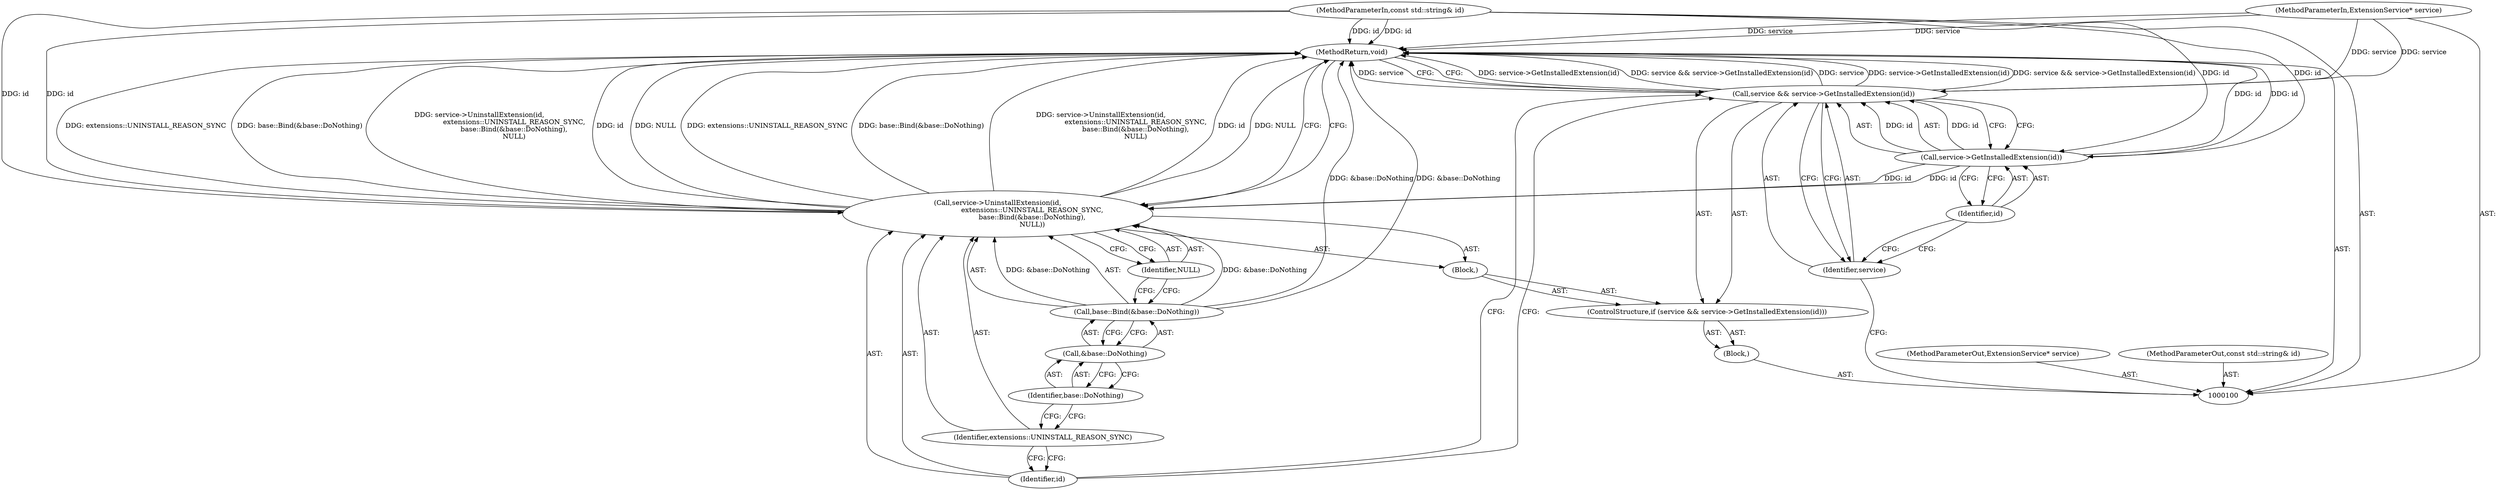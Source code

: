 digraph "1_Chrome_db93178bcaaf7e99ebb18bd51fa99b2feaf47e1f_2" {
"1000117" [label="(MethodReturn,void)"];
"1000101" [label="(MethodParameterIn,ExtensionService* service)"];
"1000147" [label="(MethodParameterOut,ExtensionService* service)"];
"1000102" [label="(MethodParameterIn,const std::string& id)"];
"1000148" [label="(MethodParameterOut,const std::string& id)"];
"1000103" [label="(Block,)"];
"1000107" [label="(Call,service->GetInstalledExtension(id))"];
"1000104" [label="(ControlStructure,if (service && service->GetInstalledExtension(id)))"];
"1000108" [label="(Identifier,id)"];
"1000109" [label="(Block,)"];
"1000105" [label="(Call,service && service->GetInstalledExtension(id))"];
"1000106" [label="(Identifier,service)"];
"1000111" [label="(Identifier,id)"];
"1000110" [label="(Call,service->UninstallExtension(id,\n                                extensions::UNINSTALL_REASON_SYNC,\n                                base::Bind(&base::DoNothing),\n                                NULL))"];
"1000112" [label="(Identifier,extensions::UNINSTALL_REASON_SYNC)"];
"1000113" [label="(Call,base::Bind(&base::DoNothing))"];
"1000114" [label="(Call,&base::DoNothing)"];
"1000115" [label="(Identifier,base::DoNothing)"];
"1000116" [label="(Identifier,NULL)"];
"1000117" -> "1000100"  [label="AST: "];
"1000117" -> "1000110"  [label="CFG: "];
"1000117" -> "1000105"  [label="CFG: "];
"1000107" -> "1000117"  [label="DDG: id"];
"1000105" -> "1000117"  [label="DDG: service->GetInstalledExtension(id)"];
"1000105" -> "1000117"  [label="DDG: service && service->GetInstalledExtension(id)"];
"1000105" -> "1000117"  [label="DDG: service"];
"1000113" -> "1000117"  [label="DDG: &base::DoNothing"];
"1000102" -> "1000117"  [label="DDG: id"];
"1000110" -> "1000117"  [label="DDG: extensions::UNINSTALL_REASON_SYNC"];
"1000110" -> "1000117"  [label="DDG: base::Bind(&base::DoNothing)"];
"1000110" -> "1000117"  [label="DDG: service->UninstallExtension(id,\n                                extensions::UNINSTALL_REASON_SYNC,\n                                base::Bind(&base::DoNothing),\n                                NULL)"];
"1000110" -> "1000117"  [label="DDG: id"];
"1000110" -> "1000117"  [label="DDG: NULL"];
"1000101" -> "1000117"  [label="DDG: service"];
"1000101" -> "1000100"  [label="AST: "];
"1000101" -> "1000117"  [label="DDG: service"];
"1000101" -> "1000105"  [label="DDG: service"];
"1000147" -> "1000100"  [label="AST: "];
"1000102" -> "1000100"  [label="AST: "];
"1000102" -> "1000117"  [label="DDG: id"];
"1000102" -> "1000107"  [label="DDG: id"];
"1000102" -> "1000110"  [label="DDG: id"];
"1000148" -> "1000100"  [label="AST: "];
"1000103" -> "1000100"  [label="AST: "];
"1000104" -> "1000103"  [label="AST: "];
"1000107" -> "1000105"  [label="AST: "];
"1000107" -> "1000108"  [label="CFG: "];
"1000108" -> "1000107"  [label="AST: "];
"1000105" -> "1000107"  [label="CFG: "];
"1000107" -> "1000117"  [label="DDG: id"];
"1000107" -> "1000105"  [label="DDG: id"];
"1000102" -> "1000107"  [label="DDG: id"];
"1000107" -> "1000110"  [label="DDG: id"];
"1000104" -> "1000103"  [label="AST: "];
"1000105" -> "1000104"  [label="AST: "];
"1000109" -> "1000104"  [label="AST: "];
"1000108" -> "1000107"  [label="AST: "];
"1000108" -> "1000106"  [label="CFG: "];
"1000107" -> "1000108"  [label="CFG: "];
"1000109" -> "1000104"  [label="AST: "];
"1000110" -> "1000109"  [label="AST: "];
"1000105" -> "1000104"  [label="AST: "];
"1000105" -> "1000106"  [label="CFG: "];
"1000105" -> "1000107"  [label="CFG: "];
"1000106" -> "1000105"  [label="AST: "];
"1000107" -> "1000105"  [label="AST: "];
"1000111" -> "1000105"  [label="CFG: "];
"1000117" -> "1000105"  [label="CFG: "];
"1000105" -> "1000117"  [label="DDG: service->GetInstalledExtension(id)"];
"1000105" -> "1000117"  [label="DDG: service && service->GetInstalledExtension(id)"];
"1000105" -> "1000117"  [label="DDG: service"];
"1000101" -> "1000105"  [label="DDG: service"];
"1000107" -> "1000105"  [label="DDG: id"];
"1000106" -> "1000105"  [label="AST: "];
"1000106" -> "1000100"  [label="CFG: "];
"1000108" -> "1000106"  [label="CFG: "];
"1000105" -> "1000106"  [label="CFG: "];
"1000111" -> "1000110"  [label="AST: "];
"1000111" -> "1000105"  [label="CFG: "];
"1000112" -> "1000111"  [label="CFG: "];
"1000110" -> "1000109"  [label="AST: "];
"1000110" -> "1000116"  [label="CFG: "];
"1000111" -> "1000110"  [label="AST: "];
"1000112" -> "1000110"  [label="AST: "];
"1000113" -> "1000110"  [label="AST: "];
"1000116" -> "1000110"  [label="AST: "];
"1000117" -> "1000110"  [label="CFG: "];
"1000110" -> "1000117"  [label="DDG: extensions::UNINSTALL_REASON_SYNC"];
"1000110" -> "1000117"  [label="DDG: base::Bind(&base::DoNothing)"];
"1000110" -> "1000117"  [label="DDG: service->UninstallExtension(id,\n                                extensions::UNINSTALL_REASON_SYNC,\n                                base::Bind(&base::DoNothing),\n                                NULL)"];
"1000110" -> "1000117"  [label="DDG: id"];
"1000110" -> "1000117"  [label="DDG: NULL"];
"1000107" -> "1000110"  [label="DDG: id"];
"1000102" -> "1000110"  [label="DDG: id"];
"1000113" -> "1000110"  [label="DDG: &base::DoNothing"];
"1000112" -> "1000110"  [label="AST: "];
"1000112" -> "1000111"  [label="CFG: "];
"1000115" -> "1000112"  [label="CFG: "];
"1000113" -> "1000110"  [label="AST: "];
"1000113" -> "1000114"  [label="CFG: "];
"1000114" -> "1000113"  [label="AST: "];
"1000116" -> "1000113"  [label="CFG: "];
"1000113" -> "1000117"  [label="DDG: &base::DoNothing"];
"1000113" -> "1000110"  [label="DDG: &base::DoNothing"];
"1000114" -> "1000113"  [label="AST: "];
"1000114" -> "1000115"  [label="CFG: "];
"1000115" -> "1000114"  [label="AST: "];
"1000113" -> "1000114"  [label="CFG: "];
"1000115" -> "1000114"  [label="AST: "];
"1000115" -> "1000112"  [label="CFG: "];
"1000114" -> "1000115"  [label="CFG: "];
"1000116" -> "1000110"  [label="AST: "];
"1000116" -> "1000113"  [label="CFG: "];
"1000110" -> "1000116"  [label="CFG: "];
}
